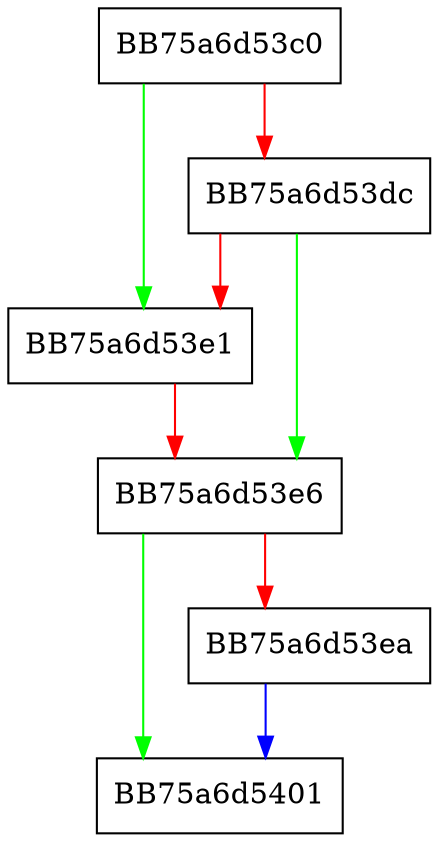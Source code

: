 digraph iC_2_movxfn {
  node [shape="box"];
  graph [splines=ortho];
  BB75a6d53c0 -> BB75a6d53e1 [color="green"];
  BB75a6d53c0 -> BB75a6d53dc [color="red"];
  BB75a6d53dc -> BB75a6d53e6 [color="green"];
  BB75a6d53dc -> BB75a6d53e1 [color="red"];
  BB75a6d53e1 -> BB75a6d53e6 [color="red"];
  BB75a6d53e6 -> BB75a6d5401 [color="green"];
  BB75a6d53e6 -> BB75a6d53ea [color="red"];
  BB75a6d53ea -> BB75a6d5401 [color="blue"];
}